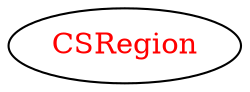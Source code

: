 digraph dependencyGraph {
 concentrate=true;
 ranksep="2.0";
 rankdir="LR"; 
 splines="ortho";
"CSRegion" [fontcolor="red"];
}